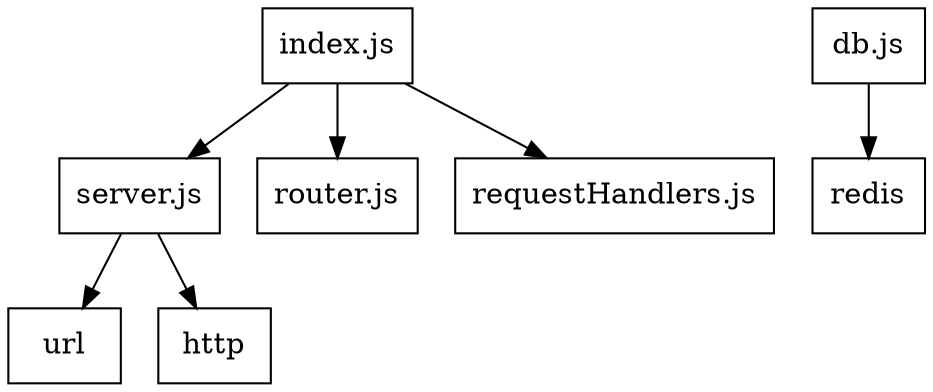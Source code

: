 digraph G {
	node [shape=box];	
	"index.js" -> "server.js";
	"index.js" -> "router.js";
	"index.js" -> "requestHandlers.js";
	
	"server.js" -> "url";
	"server.js" -> "http";
	"db.js" -> "redis";
	edge [color=blue];
}

